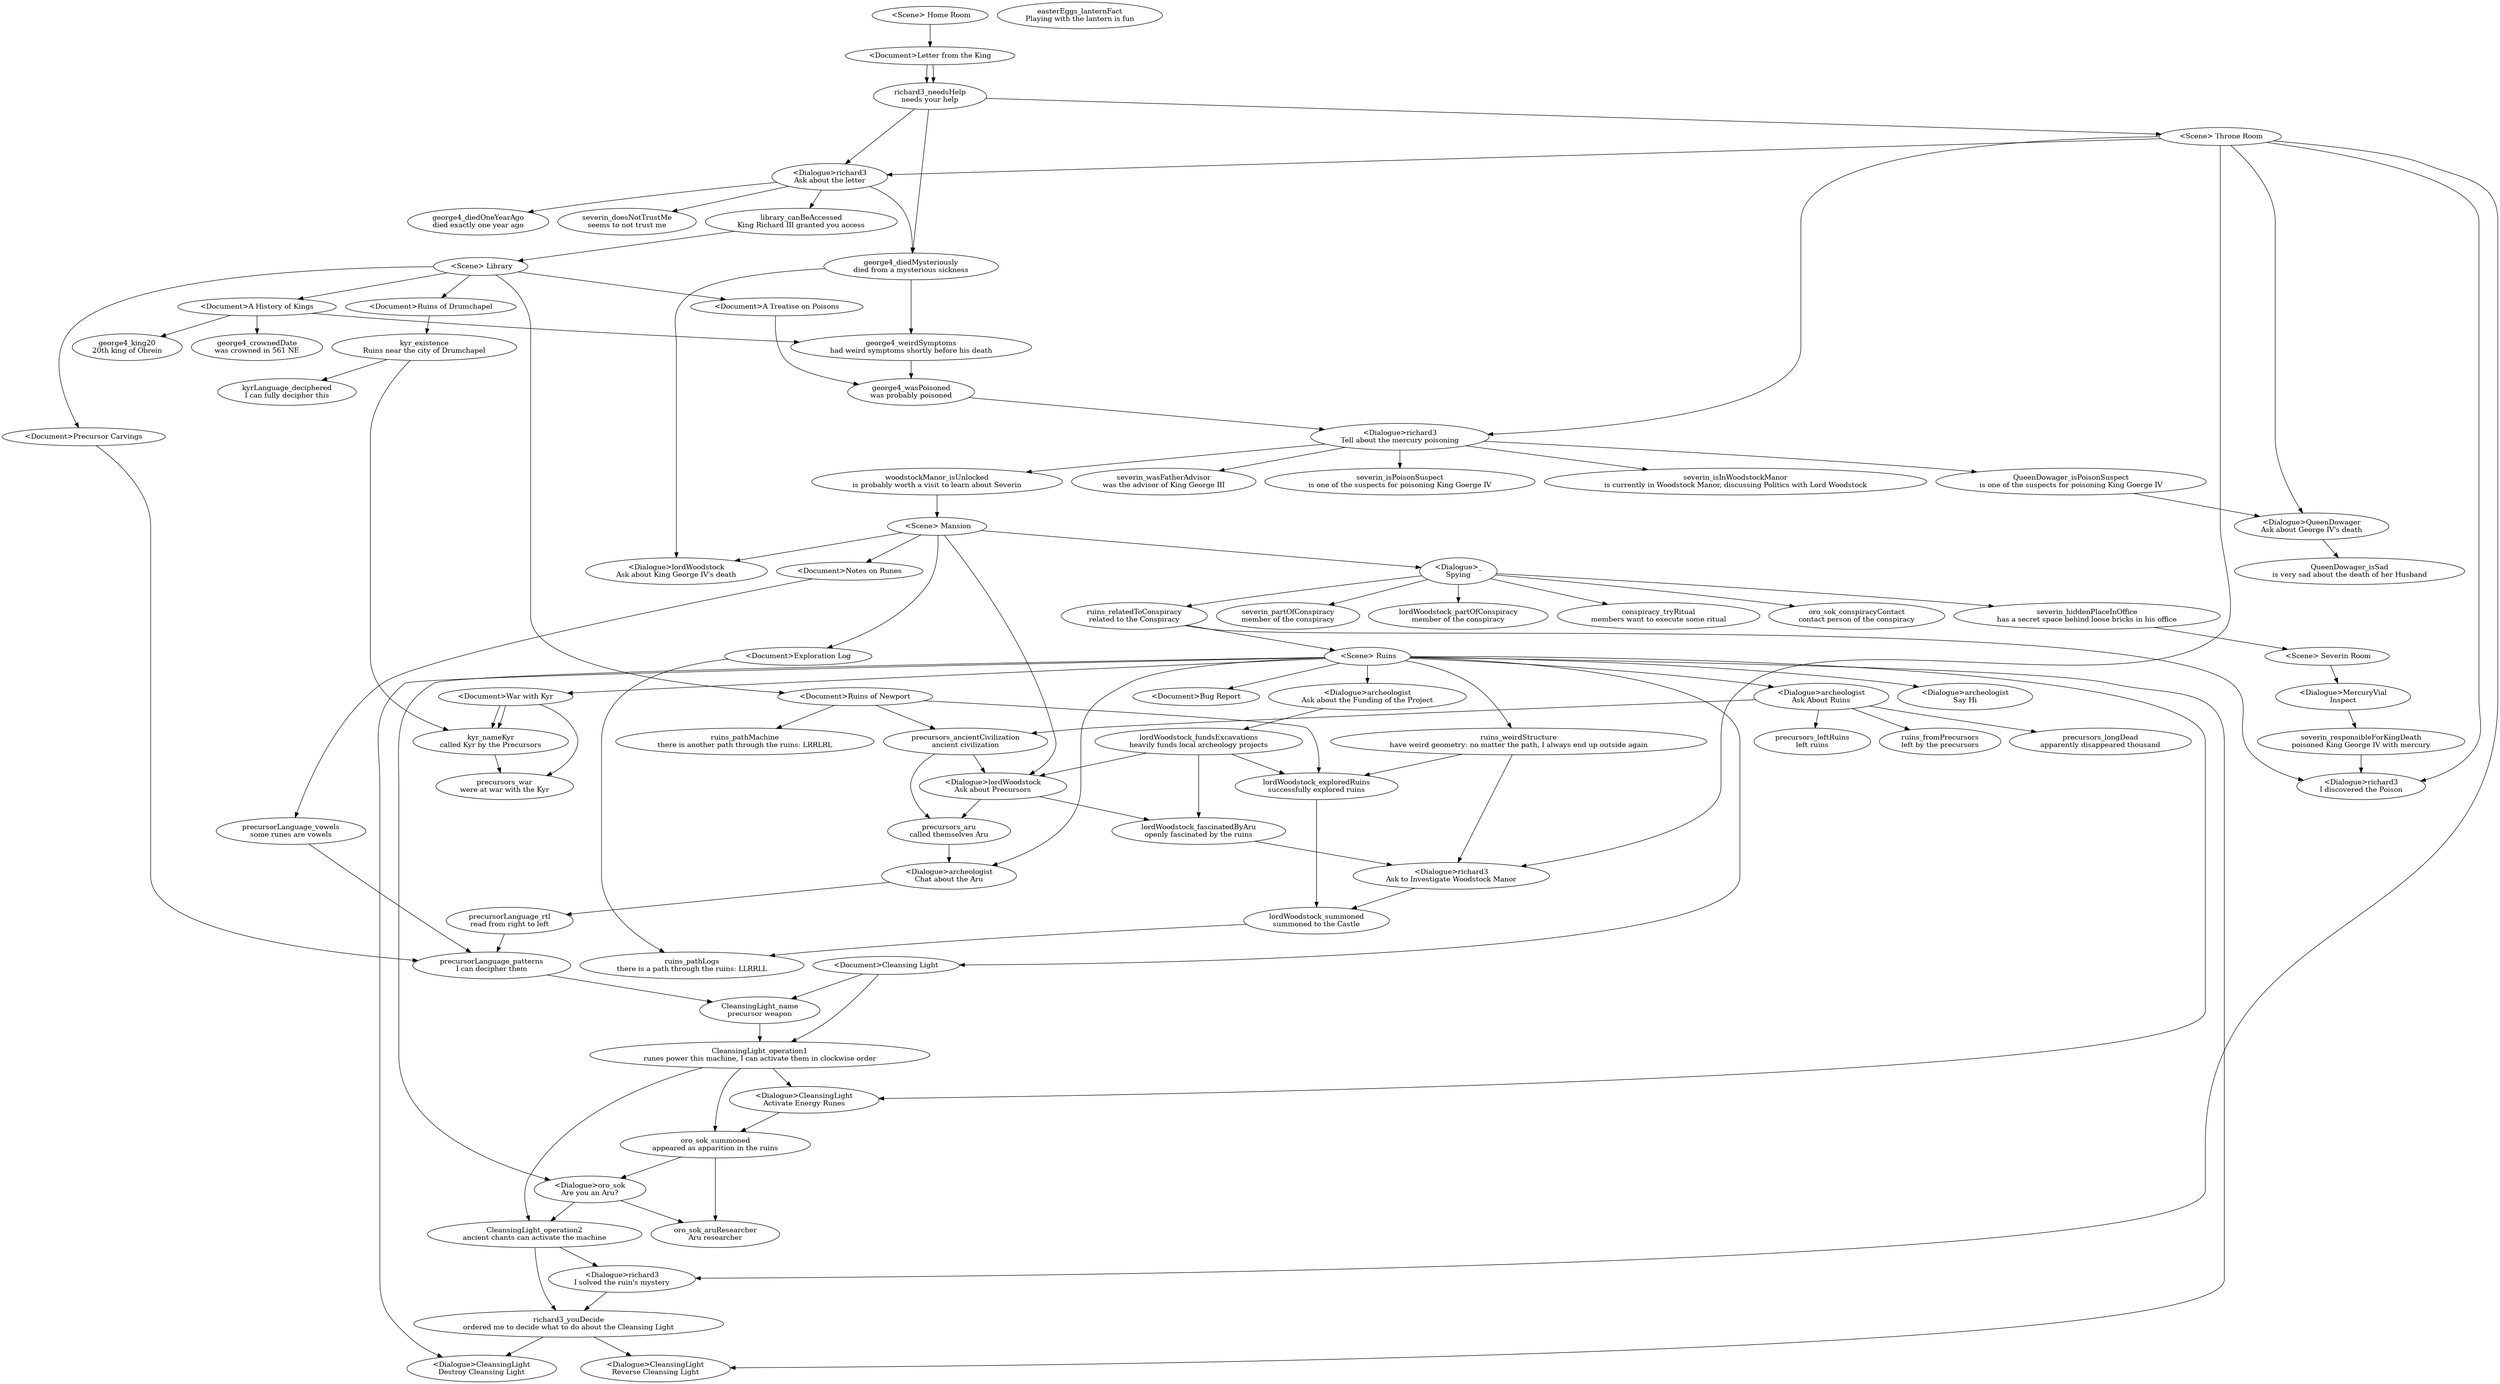 @startuml
digraph facts {

richard3_needsHelp [label ="richard3_needsHelp\nneeds your help"]
richard3_youDecide [label ="richard3_youDecide\nordered me to decide what to do about the Cleansing Light"]
george4_diedMysteriously [label ="george4_diedMysteriously\ndied from a mysterious sickness"]
george4_weirdSymptoms [label ="george4_weirdSymptoms\nhad weird symptoms shortly before his death"]
george4_wasPoisoned [label ="george4_wasPoisoned\nwas probably poisoned"]
george4_diedOneYearAgo [label ="george4_diedOneYearAgo\ndied exactly one year ago"]
george4_king20 [label ="george4_king20\n20th king of Obrein"]
george4_crownedDate [label ="george4_crownedDate\nwas crowned in 561 NE"]
severin_wasFatherAdvisor [label ="severin_wasFatherAdvisor\nwas the advisor of King George III"]
severin_isPoisonSuspect [label ="severin_isPoisonSuspect\nis one of the suspects for poisoning King Goerge IV"]
severin_isInWoodstockManor [label ="severin_isInWoodstockManor\nis currently in Woodstock Manor, discussing Politics with Lord Woodstock"]
severin_doesNotTrustMe [label ="severin_doesNotTrustMe\nseems to not trust me"]
severin_partOfConspiracy [label ="severin_partOfConspiracy\nmember of the conspiracy"]
severin_hiddenPlaceInOffice [label ="severin_hiddenPlaceInOffice\nhas a secret space behind loose bricks in his office"]
severin_responsibleForKingDeath [label ="severin_responsibleForKingDeath\npoisoned King George IV with mercury"]
library_canBeAccessed [label ="library_canBeAccessed\nKing Richard III granted you access"]
easterEggs_lanternFact [label ="easterEggs_lanternFact\nPlaying with the lantern is fun"]
lordWoodstock_partOfConspiracy [label ="lordWoodstock_partOfConspiracy\nmember of the conspiracy"]
lordWoodstock_fundsExcavations [label ="lordWoodstock_fundsExcavations\nheavily funds local archeology projects"]
lordWoodstock_exploredRuins [label ="lordWoodstock_exploredRuins\nsuccessfully explored ruins"]
lordWoodstock_fascinatedByAru [label ="lordWoodstock_fascinatedByAru\nopenly fascinated by the ruins"]
lordWoodstock_summoned [label ="lordWoodstock_summoned\nsummoned to the Castle"]
QueenDowager_isPoisonSuspect [label ="QueenDowager_isPoisonSuspect\nis one of the suspects for poisoning King Goerge IV"]
QueenDowager_isSad [label ="QueenDowager_isSad\nis very sad about the death of her Husband"]
woodstockManor_isUnlocked [label ="woodstockManor_isUnlocked\nis probably worth a visit to learn about Severin"]
ruins_relatedToConspiracy [label ="ruins_relatedToConspiracy\nrelated to the Conspiracy"]
ruins_fromPrecursors [label ="ruins_fromPrecursors\nleft by the precursors"]
ruins_weirdStructure [label ="ruins_weirdStructure\nhave weird geometry: no matter the path, I always end up outside again"]
ruins_pathLogs [label ="ruins_pathLogs\nthere is a path through the ruins: LLRRLL"]
ruins_pathMachine [label ="ruins_pathMachine\nthere is another path through the ruins: LRRLRL"]
conspiracy_tryRitual [label ="conspiracy_tryRitual\nmembers want to execute some ritual"]
oro_sok_conspiracyContact [label ="oro_sok_conspiracyContact\ncontact person of the conspiracy"]
oro_sok_summoned [label ="oro_sok_summoned\nappeared as apparition in the ruins"]
oro_sok_aruResearcher [label ="oro_sok_aruResearcher\nAru researcher"]
precursors_ancientCivilization [label ="precursors_ancientCivilization\nancient civilization"]
precursors_longDead [label ="precursors_longDead\napparently disappeared thousand"]
precursors_leftRuins [label ="precursors_leftRuins\nleft ruins"]
precursors_aru [label ="precursors_aru\ncalled themselves Aru"]
precursors_war [label ="precursors_war\nwere at war with the Kyr"]
precursorLanguage_vowels [label ="precursorLanguage_vowels\nsome runes are vowels"]
precursorLanguage_rtl [label ="precursorLanguage_rtl\nread from right to left"]
precursorLanguage_patterns [label ="precursorLanguage_patterns\nI can decipher them"]
kyr_existence [label ="kyr_existence\nRuins near the city of Drumchapel"]
kyr_nameKyr [label ="kyr_nameKyr\ncalled Kyr by the Precursors"]
kyrLanguage_deciphered [label ="kyrLanguage_deciphered\nI can fully decipher this"]
CleansingLight_name [label ="CleansingLight_name\nprecursor weapon"]
CleansingLight_operation1 [label ="CleansingLight_operation1\nrunes power this machine, I can activate them in clockwise order"]
CleansingLight_operation2 [label ="CleansingLight_operation2\nancient chants can activate the machine"]

CleansingLight_operation2 -> richard3_youDecide
richard3_needsHelp -> george4_diedMysteriously
george4_diedMysteriously -> george4_weirdSymptoms
george4_weirdSymptoms -> george4_wasPoisoned
lordWoodstock_fundsExcavations -> lordWoodstock_exploredRuins
ruins_weirdStructure -> lordWoodstock_exploredRuins
lordWoodstock_fundsExcavations -> lordWoodstock_fascinatedByAru
lordWoodstock_exploredRuins -> lordWoodstock_summoned
lordWoodstock_summoned -> ruins_pathLogs
CleansingLight_operation1 -> oro_sok_summoned
oro_sok_summoned -> oro_sok_aruResearcher
precursors_ancientCivilization -> precursors_aru
kyr_nameKyr -> precursors_war
precursorLanguage_vowels -> precursorLanguage_patterns
precursorLanguage_rtl -> precursorLanguage_patterns
kyr_existence -> kyr_nameKyr
kyr_existence -> kyrLanguage_deciphered
precursorLanguage_patterns -> CleansingLight_name
CleansingLight_name -> CleansingLight_operation1
 -> CleansingLight_operation2

Throne_Room [label = " <Scene> Throne Room"]
richard3_needsHelp -> Throne_Room
Library [label = " <Scene> Library"]
library_canBeAccessed -> Library
Home_Room [label = " <Scene> Home Room"]
Ruins [label = " <Scene> Ruins"]
ruins_relatedToConspiracy -> Ruins
Mansion [label = " <Scene> Mansion"]
woodstockManor_isUnlocked -> Mansion
Severin_Room [label = " <Scene> Severin Room"]
severin_hiddenPlaceInOffice -> Severin_Room

Throne_Room -> richard3_Tell_about_the_mercury_poisoning
richard3_Tell_about_the_mercury_poisoning [label ="<Dialogue>richard3\nTell about the mercury poisoning"]
george4_wasPoisoned -> richard3_Tell_about_the_mercury_poisoning
richard3_Tell_about_the_mercury_poisoning -> severin_isPoisonSuspect
richard3_Tell_about_the_mercury_poisoning -> QueenDowager_isPoisonSuspect
richard3_Tell_about_the_mercury_poisoning -> severin_wasFatherAdvisor
richard3_Tell_about_the_mercury_poisoning -> woodstockManor_isUnlocked
richard3_Tell_about_the_mercury_poisoning -> severin_isInWoodstockManor
Throne_Room -> richard3_Ask_about_the_letter
richard3_Ask_about_the_letter [label ="<Dialogue>richard3\nAsk about the letter"]
richard3_needsHelp -> richard3_Ask_about_the_letter
richard3_Ask_about_the_letter -> george4_diedOneYearAgo
richard3_Ask_about_the_letter -> george4_diedMysteriously
richard3_Ask_about_the_letter -> library_canBeAccessed
richard3_Ask_about_the_letter -> severin_doesNotTrustMe
Throne_Room -> richard3_I_discovered_the_Poison
richard3_I_discovered_the_Poison [label ="<Dialogue>richard3\nI discovered the Poison"]
severin_responsibleForKingDeath -> richard3_I_discovered_the_Poison
ruins_relatedToConspiracy -> richard3_I_discovered_the_Poison
Throne_Room -> richard3_Ask_to_Investigate_Woodstock_Manor
richard3_Ask_to_Investigate_Woodstock_Manor [label ="<Dialogue>richard3\nAsk to Investigate Woodstock Manor"]
ruins_weirdStructure -> richard3_Ask_to_Investigate_Woodstock_Manor
lordWoodstock_fascinatedByAru -> richard3_Ask_to_Investigate_Woodstock_Manor
richard3_Ask_to_Investigate_Woodstock_Manor -> lordWoodstock_summoned
Throne_Room -> richard3_I_solved_the_ruin_s_mystery
richard3_I_solved_the_ruin_s_mystery [label ="<Dialogue>richard3\nI solved the ruin's mystery"]
CleansingLight_operation2 -> richard3_I_solved_the_ruin_s_mystery
richard3_I_solved_the_ruin_s_mystery -> richard3_youDecide
Throne_Room -> QueenDowager_Ask_about_George_IV_s_death
QueenDowager_Ask_about_George_IV_s_death [label ="<Dialogue>QueenDowager\nAsk about George IV's death"]
QueenDowager_isPoisonSuspect -> QueenDowager_Ask_about_George_IV_s_death
QueenDowager_Ask_about_George_IV_s_death -> QueenDowager_isSad
Library -> A_History_of_Kings
A_History_of_Kings [label ="<Document>A History of Kings"]
A_History_of_Kings -> george4_king20
A_History_of_Kings -> george4_crownedDate
A_History_of_Kings -> george4_weirdSymptoms
Library -> A_Treatise_on_Poisons
A_Treatise_on_Poisons [label ="<Document>A Treatise on Poisons"]
A_Treatise_on_Poisons -> george4_wasPoisoned
Library -> Ruins_of_Newport
Ruins_of_Newport [label ="<Document>Ruins of Newport"]
Ruins_of_Newport -> precursors_ancientCivilization
Ruins_of_Newport -> lordWoodstock_exploredRuins
Ruins_of_Newport -> ruins_pathMachine
Library -> Ruins_of_Drumchapel
Ruins_of_Drumchapel [label ="<Document>Ruins of Drumchapel"]
Ruins_of_Drumchapel -> kyr_existence
Library -> Precursor_Carvings
Precursor_Carvings [label ="<Document>Precursor Carvings"]
Precursor_Carvings -> precursorLanguage_patterns
Home_Room -> Letter_from_the_King
Letter_from_the_King [label ="<Document>Letter from the King"]
Letter_from_the_King -> richard3_needsHelp
Letter_from_the_King -> richard3_needsHelp
Ruins -> archeologist_Say_Hi
archeologist_Say_Hi [label ="<Dialogue>archeologist\nSay Hi"]
Ruins -> archeologist_Ask_About_Ruins
archeologist_Ask_About_Ruins [label ="<Dialogue>archeologist\nAsk About Ruins"]
archeologist_Ask_About_Ruins -> precursors_ancientCivilization
archeologist_Ask_About_Ruins -> precursors_longDead
archeologist_Ask_About_Ruins -> precursors_leftRuins
archeologist_Ask_About_Ruins -> ruins_fromPrecursors
Ruins -> archeologist_Ask_about_the_Funding_of_the_Project
archeologist_Ask_about_the_Funding_of_the_Project [label ="<Dialogue>archeologist\nAsk about the Funding of the Project"]
archeologist_Ask_about_the_Funding_of_the_Project -> lordWoodstock_fundsExcavations
Ruins -> archeologist_Chat_about_the_Aru
archeologist_Chat_about_the_Aru [label ="<Dialogue>archeologist\nChat about the Aru"]
precursors_aru -> archeologist_Chat_about_the_Aru
archeologist_Chat_about_the_Aru -> precursorLanguage_rtl
Ruins -> War_with_Kyr
War_with_Kyr [label ="<Document>War with Kyr"]
War_with_Kyr -> precursors_war
War_with_Kyr -> kyr_nameKyr
War_with_Kyr -> kyr_nameKyr
Ruins -> Bug_Report
Bug_Report [label ="<Document>Bug Report"]
Ruins -> Cleansing_Light
Cleansing_Light [label ="<Document>Cleansing Light"]
Cleansing_Light -> CleansingLight_name
Cleansing_Light -> CleansingLight_operation1
Ruins -> CleansingLight_Activate_Energy_Runes
CleansingLight_Activate_Energy_Runes [label ="<Dialogue>CleansingLight\nActivate Energy Runes"]
CleansingLight_operation1 -> CleansingLight_Activate_Energy_Runes
CleansingLight_Activate_Energy_Runes -> oro_sok_summoned
Ruins -> CleansingLight_Reverse_Cleansing_Light
CleansingLight_Reverse_Cleansing_Light [label ="<Dialogue>CleansingLight\nReverse Cleansing Light"]
richard3_youDecide -> CleansingLight_Reverse_Cleansing_Light
Ruins -> CleansingLight_Destroy_Cleansing_Light
CleansingLight_Destroy_Cleansing_Light [label ="<Dialogue>CleansingLight\nDestroy Cleansing Light"]
richard3_youDecide -> CleansingLight_Destroy_Cleansing_Light
Ruins -> oro_sok_Are_you_an_Aru_
oro_sok_Are_you_an_Aru_ [label ="<Dialogue>oro_sok\nAre you an Aru?"]
oro_sok_summoned -> oro_sok_Are_you_an_Aru_
oro_sok_Are_you_an_Aru_ -> oro_sok_aruResearcher
oro_sok_Are_you_an_Aru_ -> CleansingLight_operation2
Mansion -> Notes_on_Runes
Notes_on_Runes [label ="<Document>Notes on Runes"]
Notes_on_Runes -> precursorLanguage_vowels
Mansion -> Exploration_Log
Exploration_Log [label ="<Document>Exploration Log"]
Exploration_Log -> ruins_pathLogs
Mansion -> lordWoodstock_Ask_about_King_George_IV_s_death
lordWoodstock_Ask_about_King_George_IV_s_death [label ="<Dialogue>lordWoodstock\nAsk about King George IV's death"]
george4_diedMysteriously -> lordWoodstock_Ask_about_King_George_IV_s_death
Mansion -> lordWoodstock_Ask_about_Precursors
lordWoodstock_Ask_about_Precursors [label ="<Dialogue>lordWoodstock\nAsk about Precursors"]
lordWoodstock_fundsExcavations -> lordWoodstock_Ask_about_Precursors
precursors_ancientCivilization -> lordWoodstock_Ask_about_Precursors
lordWoodstock_Ask_about_Precursors -> lordWoodstock_fascinatedByAru
lordWoodstock_Ask_about_Precursors -> precursors_aru
Mansion -> __Spying
__Spying [label ="<Dialogue>_\nSpying"]
__Spying -> severin_hiddenPlaceInOffice
__Spying -> oro_sok_conspiracyContact
__Spying -> conspiracy_tryRitual
__Spying -> severin_partOfConspiracy
__Spying -> lordWoodstock_partOfConspiracy
__Spying -> ruins_relatedToConspiracy
Severin_Room -> MercuryVial_Inspect
MercuryVial_Inspect [label ="<Dialogue>MercuryVial\nInspect"]
MercuryVial_Inspect -> severin_responsibleForKingDeath

Ruins -> ruins_weirdStructure

}
@enduml